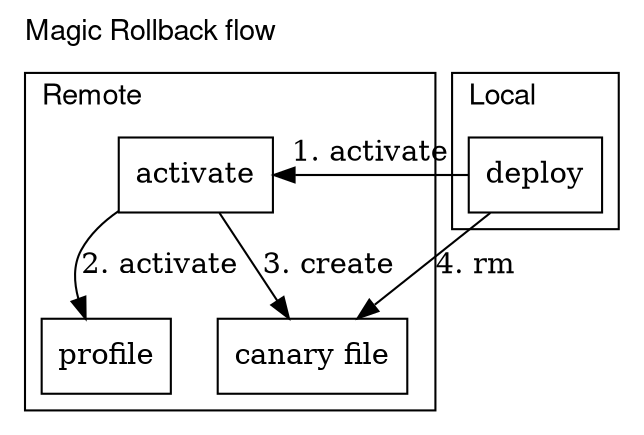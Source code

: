 digraph {
    graph [
        layout=dot,
        rankdir=TB,
        label="Magic Rollback flow",
        labelloc="top", // t(top) | b(bottom)
        labeljust="left", // l(left) | c(center) | r(right)
        fontname="Helvetica,Arial,sans-serif"
        compound=true; 
        newrank=true
    ];

    node [ shape="box" ]

    subgraph cluster_remote {
        rankdir=TB
        label="Remote"

        activate
        profile
        canary [label="canary file"]

        activate -> profile [ label="2. activate" ]
        activate -> canary [ label="3. create" ]

        // { rank=same; activate; profile; canary; }
    }

    subgraph cluster_local {
        label="Local"

        deploy
    }

    deploy -> activate [ label="1. activate" ]
    deploy -> canary [ label="4. rm" ]

    { rank=same; deploy; activate;}
}
